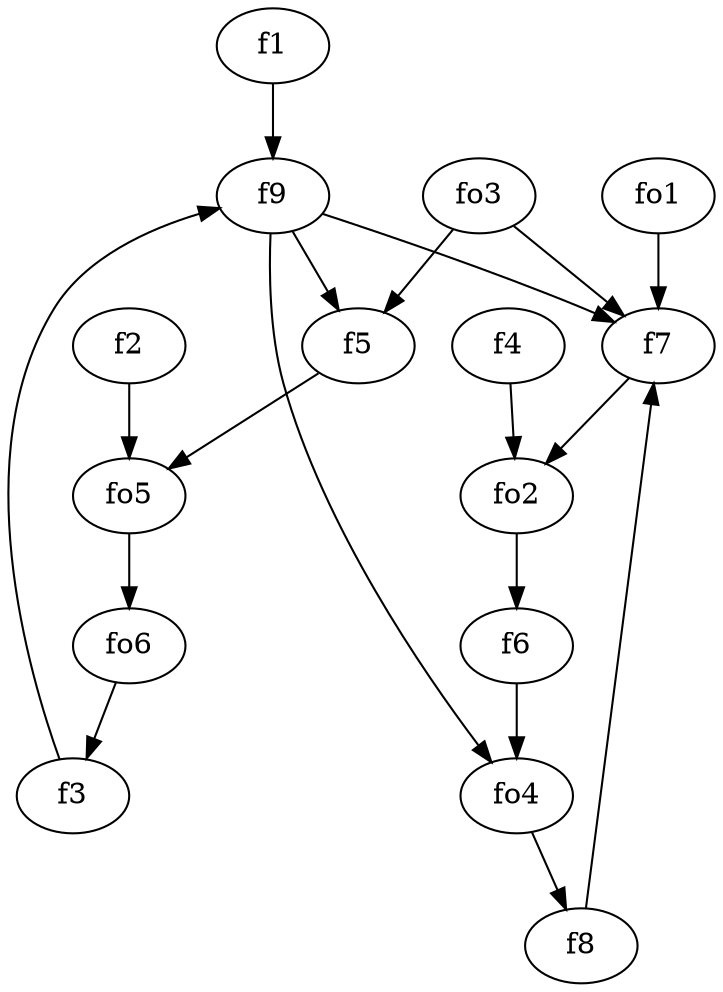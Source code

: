 strict digraph  {
f1;
f2;
f3;
f4;
f5;
f6;
f7;
f8;
f9;
fo1;
fo2;
fo3;
fo4;
fo5;
fo6;
f1 -> f9  [weight=2];
f2 -> fo5  [weight=2];
f3 -> f9  [weight=2];
f4 -> fo2  [weight=2];
f5 -> fo5  [weight=2];
f6 -> fo4  [weight=2];
f7 -> fo2  [weight=2];
f8 -> f7  [weight=2];
f9 -> fo4  [weight=2];
f9 -> f7  [weight=2];
f9 -> f5  [weight=2];
fo1 -> f7  [weight=2];
fo2 -> f6  [weight=2];
fo3 -> f5  [weight=2];
fo3 -> f7  [weight=2];
fo4 -> f8  [weight=2];
fo5 -> fo6  [weight=2];
fo6 -> f3  [weight=2];
}
